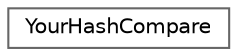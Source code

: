 digraph "类继承关系图"
{
 // LATEX_PDF_SIZE
  bgcolor="transparent";
  edge [fontname=Helvetica,fontsize=10,labelfontname=Helvetica,labelfontsize=10];
  node [fontname=Helvetica,fontsize=10,shape=box,height=0.2,width=0.4];
  rankdir="LR";
  Node0 [id="Node000000",label="YourHashCompare",height=0.2,width=0.4,color="grey40", fillcolor="white", style="filled",URL="$class_your_hash_compare.html",tooltip=" "];
}
